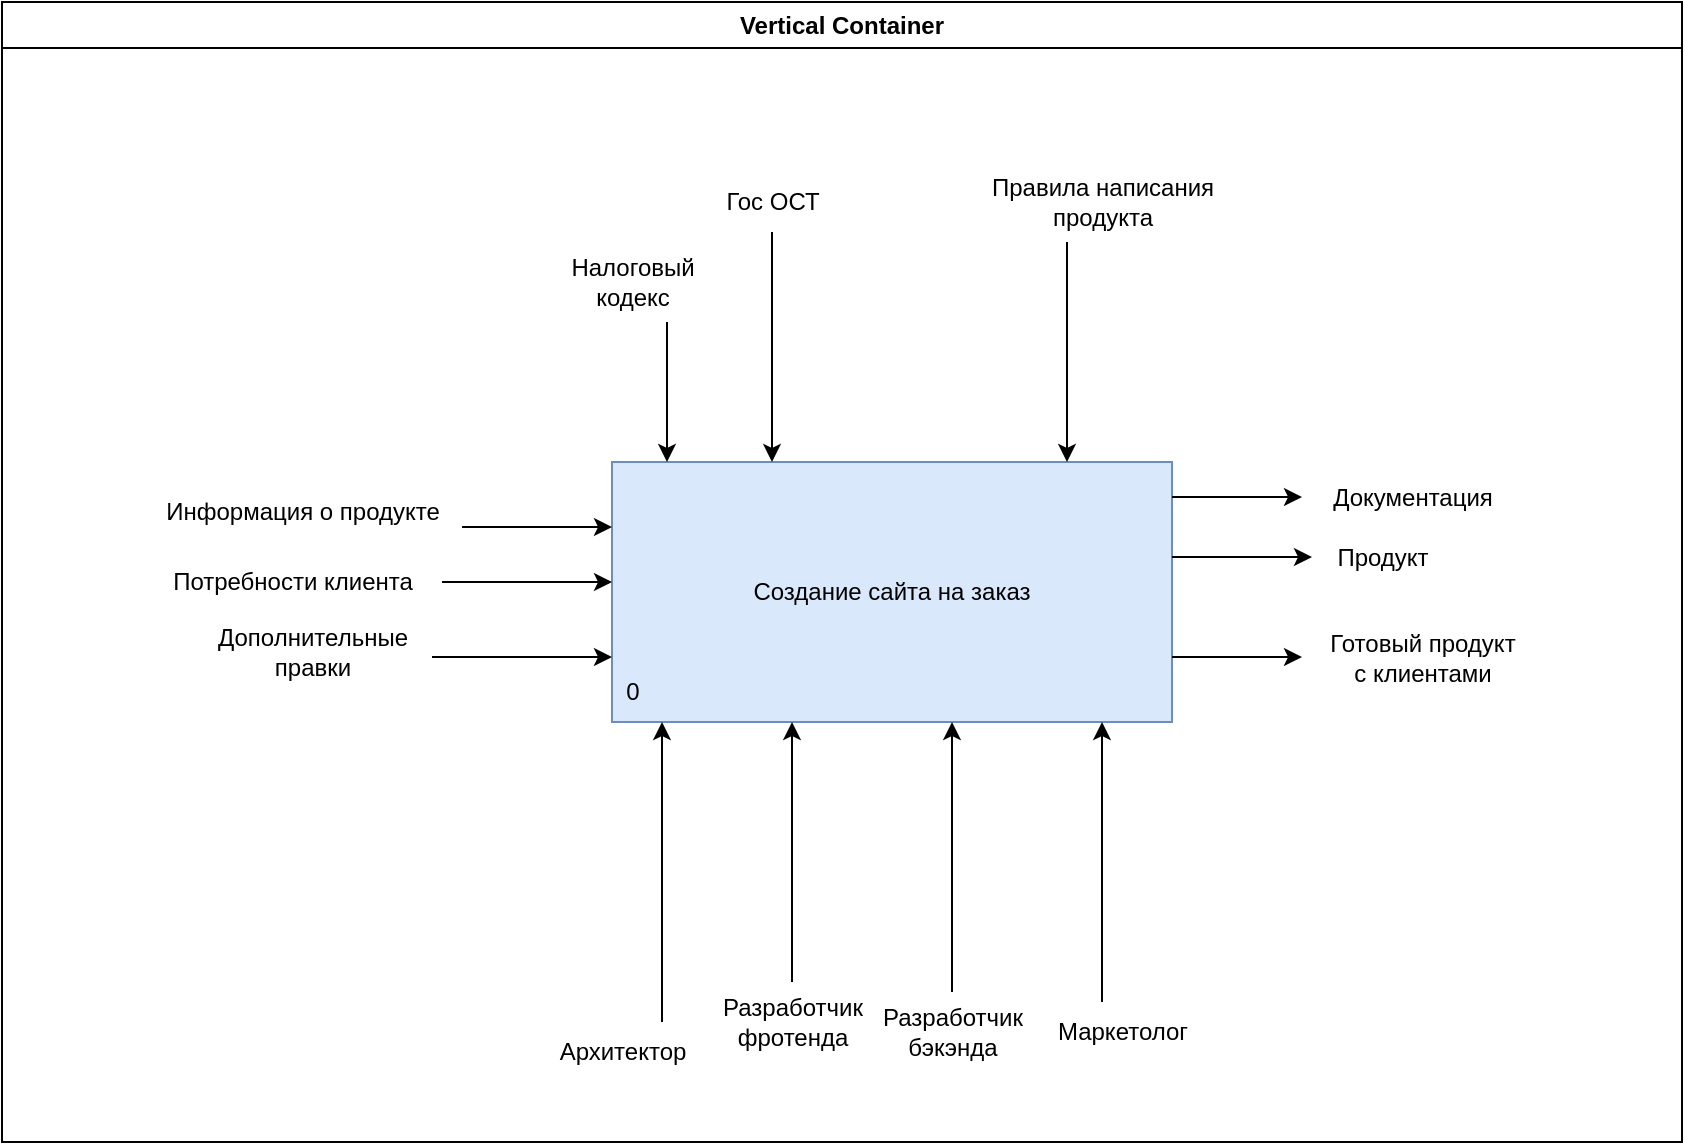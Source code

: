 <mxfile>
    <diagram id="qZUQYFoWxtBu9F8SAv6j" name="1">
        <mxGraphModel dx="644" dy="636" grid="1" gridSize="10" guides="1" tooltips="1" connect="1" arrows="1" fold="1" page="1" pageScale="1" pageWidth="827" pageHeight="1169" math="0" shadow="0">
            <root>
                <mxCell id="0"/>
                <mxCell id="1" parent="0"/>
                <mxCell id="2" value="Vertical Container" style="swimlane;whiteSpace=wrap;html=1;swimlaneFillColor=default;" parent="1" vertex="1">
                    <mxGeometry x="80" y="190" width="840" height="570" as="geometry"/>
                </mxCell>
                <mxCell id="34" value="Создание сайта на заказ" style="rounded=0;whiteSpace=wrap;html=1;fillColor=#dae8fc;strokeColor=#6c8ebf;" parent="2" vertex="1">
                    <mxGeometry x="305" y="230" width="280" height="130" as="geometry"/>
                </mxCell>
                <mxCell id="35" style="edgeStyle=elbowEdgeStyle;html=1;" parent="2" source="36" target="34" edge="1">
                    <mxGeometry relative="1" as="geometry"/>
                </mxCell>
                <mxCell id="36" value="Архитектор" style="text;html=1;align=center;verticalAlign=middle;resizable=0;points=[];autosize=1;strokeColor=none;fillColor=none;" parent="2" vertex="1">
                    <mxGeometry x="265" y="510" width="90" height="30" as="geometry"/>
                </mxCell>
                <mxCell id="37" style="edgeStyle=elbowEdgeStyle;html=1;" parent="2" source="38" target="34" edge="1">
                    <mxGeometry relative="1" as="geometry"/>
                </mxCell>
                <mxCell id="38" value="Разработчик&lt;br&gt;фротенда" style="text;html=1;align=center;verticalAlign=middle;resizable=0;points=[];autosize=1;strokeColor=none;fillColor=none;" parent="2" vertex="1">
                    <mxGeometry x="345" y="490" width="100" height="40" as="geometry"/>
                </mxCell>
                <mxCell id="39" style="edgeStyle=elbowEdgeStyle;html=1;" parent="2" source="40" target="34" edge="1">
                    <mxGeometry relative="1" as="geometry"/>
                </mxCell>
                <mxCell id="40" value="Разработчик &lt;br&gt;бэкэнда" style="text;html=1;align=center;verticalAlign=middle;resizable=0;points=[];autosize=1;strokeColor=none;fillColor=none;" parent="2" vertex="1">
                    <mxGeometry x="425" y="495" width="100" height="40" as="geometry"/>
                </mxCell>
                <mxCell id="41" style="edgeStyle=elbowEdgeStyle;html=1;" parent="2" source="42" target="34" edge="1">
                    <mxGeometry relative="1" as="geometry"/>
                </mxCell>
                <mxCell id="42" value="Маркетолог" style="text;html=1;align=center;verticalAlign=middle;resizable=0;points=[];autosize=1;strokeColor=none;fillColor=none;" parent="2" vertex="1">
                    <mxGeometry x="515" y="500" width="90" height="30" as="geometry"/>
                </mxCell>
                <mxCell id="43" style="edgeStyle=elbowEdgeStyle;html=1;entryX=0;entryY=0.25;entryDx=0;entryDy=0;elbow=vertical;" parent="2" source="44" target="34" edge="1">
                    <mxGeometry relative="1" as="geometry"/>
                </mxCell>
                <mxCell id="44" value="Информация о продукте" style="text;html=1;align=center;verticalAlign=middle;resizable=0;points=[];autosize=1;strokeColor=none;fillColor=none;" parent="2" vertex="1">
                    <mxGeometry x="70" y="240" width="160" height="30" as="geometry"/>
                </mxCell>
                <mxCell id="45" style="edgeStyle=elbowEdgeStyle;html=1;elbow=vertical;" parent="2" source="46" target="34" edge="1">
                    <mxGeometry relative="1" as="geometry"/>
                </mxCell>
                <mxCell id="46" value="Потребности клиента" style="text;html=1;align=center;verticalAlign=middle;resizable=0;points=[];autosize=1;strokeColor=none;fillColor=none;" parent="2" vertex="1">
                    <mxGeometry x="70" y="275" width="150" height="30" as="geometry"/>
                </mxCell>
                <mxCell id="47" style="edgeStyle=elbowEdgeStyle;html=1;entryX=0;entryY=0.75;entryDx=0;entryDy=0;elbow=vertical;" parent="2" source="48" target="34" edge="1">
                    <mxGeometry relative="1" as="geometry"/>
                </mxCell>
                <mxCell id="48" value="Дополнительные&lt;br&gt;правки" style="text;html=1;align=center;verticalAlign=middle;resizable=0;points=[];autosize=1;strokeColor=none;fillColor=none;" parent="2" vertex="1">
                    <mxGeometry x="95" y="305" width="120" height="40" as="geometry"/>
                </mxCell>
                <mxCell id="49" style="edgeStyle=elbowEdgeStyle;html=1;" parent="2" source="50" target="34" edge="1">
                    <mxGeometry relative="1" as="geometry"/>
                </mxCell>
                <mxCell id="50" value="Налоговый &lt;br&gt;кодекс" style="text;html=1;align=center;verticalAlign=middle;resizable=0;points=[];autosize=1;strokeColor=none;fillColor=none;" parent="2" vertex="1">
                    <mxGeometry x="270" y="120" width="90" height="40" as="geometry"/>
                </mxCell>
                <mxCell id="51" style="edgeStyle=elbowEdgeStyle;html=1;" parent="2" source="52" target="34" edge="1">
                    <mxGeometry relative="1" as="geometry"/>
                </mxCell>
                <mxCell id="52" value="Гос ОСТ" style="text;html=1;align=center;verticalAlign=middle;resizable=0;points=[];autosize=1;strokeColor=none;fillColor=none;" parent="2" vertex="1">
                    <mxGeometry x="350" y="85" width="70" height="30" as="geometry"/>
                </mxCell>
                <mxCell id="53" style="edgeStyle=elbowEdgeStyle;html=1;" parent="2" source="54" target="34" edge="1">
                    <mxGeometry relative="1" as="geometry"/>
                </mxCell>
                <mxCell id="54" value="Правила написания&lt;br&gt;продукта" style="text;html=1;align=center;verticalAlign=middle;resizable=0;points=[];autosize=1;strokeColor=none;fillColor=none;" parent="2" vertex="1">
                    <mxGeometry x="480" y="80" width="140" height="40" as="geometry"/>
                </mxCell>
                <mxCell id="55" value="Продукт" style="text;html=1;align=center;verticalAlign=middle;resizable=0;points=[];autosize=1;strokeColor=none;fillColor=none;" parent="2" vertex="1">
                    <mxGeometry x="655" y="262.5" width="70" height="30" as="geometry"/>
                </mxCell>
                <mxCell id="32" style="edgeStyle=elbowEdgeStyle;html=1;elbow=vertical;" parent="2" source="34" target="55" edge="1">
                    <mxGeometry relative="1" as="geometry"/>
                </mxCell>
                <mxCell id="56" value="Документация" style="text;html=1;align=center;verticalAlign=middle;resizable=0;points=[];autosize=1;strokeColor=none;fillColor=none;" parent="2" vertex="1">
                    <mxGeometry x="650" y="232.5" width="110" height="30" as="geometry"/>
                </mxCell>
                <mxCell id="31" style="edgeStyle=elbowEdgeStyle;html=1;elbow=vertical;" parent="2" source="34" target="56" edge="1">
                    <mxGeometry relative="1" as="geometry"/>
                </mxCell>
                <mxCell id="57" value="Готовый продукт&lt;br&gt;с клиентами" style="text;html=1;align=center;verticalAlign=middle;resizable=0;points=[];autosize=1;strokeColor=none;fillColor=none;" parent="2" vertex="1">
                    <mxGeometry x="650" y="307.5" width="120" height="40" as="geometry"/>
                </mxCell>
                <mxCell id="33" style="edgeStyle=elbowEdgeStyle;html=1;elbow=vertical;" parent="2" source="34" target="57" edge="1">
                    <mxGeometry relative="1" as="geometry"/>
                </mxCell>
                <mxCell id="58" value="0" style="text;html=1;align=center;verticalAlign=middle;resizable=0;points=[];autosize=1;strokeColor=none;fillColor=none;" parent="2" vertex="1">
                    <mxGeometry x="300" y="330" width="30" height="30" as="geometry"/>
                </mxCell>
            </root>
        </mxGraphModel>
    </diagram>
    <diagram name="2" id="H3fk7YUqMnFjRsP1ZEV8">
        <mxGraphModel dx="644" dy="636" grid="1" gridSize="10" guides="1" tooltips="1" connect="1" arrows="1" fold="1" page="1" pageScale="1" pageWidth="827" pageHeight="1169" math="0" shadow="0">
            <root>
                <mxCell id="WxXUvNBPOtQC5bQddMl7-0"/>
                <mxCell id="WxXUvNBPOtQC5bQddMl7-1" parent="WxXUvNBPOtQC5bQddMl7-0"/>
                <mxCell id="ErP5TVMmAtHP736ujTDQ-0" value="Vertical Container" style="swimlane;whiteSpace=wrap;html=1;swimlaneFillColor=default;" parent="WxXUvNBPOtQC5bQddMl7-1" vertex="1">
                    <mxGeometry x="20" y="150" width="960" height="660" as="geometry"/>
                </mxCell>
                <mxCell id="ErP5TVMmAtHP736ujTDQ-2" value="Составить требования к продукту" style="rounded=0;whiteSpace=wrap;html=1;fillColor=#dae8fc;strokeColor=#6c8ebf;" parent="ErP5TVMmAtHP736ujTDQ-0" vertex="1">
                    <mxGeometry x="245" y="237.5" width="120" height="60" as="geometry"/>
                </mxCell>
                <mxCell id="ErP5TVMmAtHP736ujTDQ-5" value="Реализовать продукт" style="rounded=0;whiteSpace=wrap;html=1;fillColor=#dae8fc;strokeColor=#6c8ebf;" parent="ErP5TVMmAtHP736ujTDQ-0" vertex="1">
                    <mxGeometry x="455" y="337.5" width="120" height="60" as="geometry"/>
                </mxCell>
                <mxCell id="ErP5TVMmAtHP736ujTDQ-1" style="edgeStyle=elbowEdgeStyle;html=1;entryX=0;entryY=0.5;entryDx=0;entryDy=0;" parent="ErP5TVMmAtHP736ujTDQ-0" source="ErP5TVMmAtHP736ujTDQ-2" target="ErP5TVMmAtHP736ujTDQ-5" edge="1">
                    <mxGeometry relative="1" as="geometry"/>
                </mxCell>
                <mxCell id="ErP5TVMmAtHP736ujTDQ-7" value="Распространить" style="rounded=0;whiteSpace=wrap;html=1;fillColor=#dae8fc;strokeColor=#6c8ebf;" parent="ErP5TVMmAtHP736ujTDQ-0" vertex="1">
                    <mxGeometry x="655" y="437.5" width="120" height="60" as="geometry"/>
                </mxCell>
                <mxCell id="ErP5TVMmAtHP736ujTDQ-3" style="edgeStyle=elbowEdgeStyle;html=1;entryX=0;entryY=0.5;entryDx=0;entryDy=0;" parent="ErP5TVMmAtHP736ujTDQ-0" source="ErP5TVMmAtHP736ujTDQ-5" target="ErP5TVMmAtHP736ujTDQ-7" edge="1">
                    <mxGeometry relative="1" as="geometry">
                        <Array as="points">
                            <mxPoint x="595" y="377.5"/>
                            <mxPoint x="605" y="367.5"/>
                        </Array>
                    </mxGeometry>
                </mxCell>
                <mxCell id="ErP5TVMmAtHP736ujTDQ-8" style="edgeStyle=elbowEdgeStyle;html=1;entryX=0;entryY=0.25;entryDx=0;entryDy=0;" parent="ErP5TVMmAtHP736ujTDQ-0" source="ErP5TVMmAtHP736ujTDQ-9" target="ErP5TVMmAtHP736ujTDQ-2" edge="1">
                    <mxGeometry relative="1" as="geometry"/>
                </mxCell>
                <mxCell id="ErP5TVMmAtHP736ujTDQ-9" value="Информация о продукте" style="text;html=1;align=center;verticalAlign=middle;resizable=0;points=[];autosize=1;strokeColor=none;fillColor=none;" parent="ErP5TVMmAtHP736ujTDQ-0" vertex="1">
                    <mxGeometry x="50" y="237.5" width="160" height="30" as="geometry"/>
                </mxCell>
                <mxCell id="ErP5TVMmAtHP736ujTDQ-10" style="edgeStyle=elbowEdgeStyle;html=1;entryX=0;entryY=0.75;entryDx=0;entryDy=0;" parent="ErP5TVMmAtHP736ujTDQ-0" source="ErP5TVMmAtHP736ujTDQ-11" target="ErP5TVMmAtHP736ujTDQ-2" edge="1">
                    <mxGeometry relative="1" as="geometry"/>
                </mxCell>
                <mxCell id="ErP5TVMmAtHP736ujTDQ-11" value="Потребности клиента" style="text;html=1;align=center;verticalAlign=middle;resizable=0;points=[];autosize=1;strokeColor=none;fillColor=none;" parent="ErP5TVMmAtHP736ujTDQ-0" vertex="1">
                    <mxGeometry x="60" y="267.5" width="150" height="30" as="geometry"/>
                </mxCell>
                <mxCell id="ErP5TVMmAtHP736ujTDQ-12" style="html=1;edgeStyle=elbowEdgeStyle;" parent="ErP5TVMmAtHP736ujTDQ-0" source="ErP5TVMmAtHP736ujTDQ-13" target="ErP5TVMmAtHP736ujTDQ-2" edge="1">
                    <mxGeometry relative="1" as="geometry"/>
                </mxCell>
                <mxCell id="ErP5TVMmAtHP736ujTDQ-13" value="Архитектор" style="text;html=1;align=center;verticalAlign=middle;resizable=0;points=[];autosize=1;strokeColor=none;fillColor=none;" parent="ErP5TVMmAtHP736ujTDQ-0" vertex="1">
                    <mxGeometry x="260" y="582.5" width="90" height="30" as="geometry"/>
                </mxCell>
                <mxCell id="ErP5TVMmAtHP736ujTDQ-14" style="edgeStyle=elbowEdgeStyle;html=1;entryX=0.25;entryY=0;entryDx=0;entryDy=0;" parent="ErP5TVMmAtHP736ujTDQ-0" source="ErP5TVMmAtHP736ujTDQ-16" target="ErP5TVMmAtHP736ujTDQ-2" edge="1">
                    <mxGeometry relative="1" as="geometry"/>
                </mxCell>
                <mxCell id="ErP5TVMmAtHP736ujTDQ-15" style="edgeStyle=elbowEdgeStyle;html=1;entryX=0.75;entryY=0;entryDx=0;entryDy=0;" parent="ErP5TVMmAtHP736ujTDQ-0" source="ErP5TVMmAtHP736ujTDQ-16" target="ErP5TVMmAtHP736ujTDQ-5" edge="1">
                    <mxGeometry relative="1" as="geometry">
                        <Array as="points">
                            <mxPoint x="545" y="227.5"/>
                        </Array>
                    </mxGeometry>
                </mxCell>
                <mxCell id="ErP5TVMmAtHP736ujTDQ-16" value="Налоговый &lt;br&gt;кодекс" style="text;html=1;align=center;verticalAlign=middle;resizable=0;points=[];autosize=1;strokeColor=none;fillColor=none;" parent="ErP5TVMmAtHP736ujTDQ-0" vertex="1">
                    <mxGeometry x="225" y="77.5" width="90" height="40" as="geometry"/>
                </mxCell>
                <mxCell id="ErP5TVMmAtHP736ujTDQ-17" style="edgeStyle=elbowEdgeStyle;html=1;entryX=0.75;entryY=0;entryDx=0;entryDy=0;" parent="ErP5TVMmAtHP736ujTDQ-0" source="ErP5TVMmAtHP736ujTDQ-20" target="ErP5TVMmAtHP736ujTDQ-2" edge="1">
                    <mxGeometry relative="1" as="geometry"/>
                </mxCell>
                <mxCell id="ErP5TVMmAtHP736ujTDQ-18" style="edgeStyle=elbowEdgeStyle;html=1;entryX=0.25;entryY=0;entryDx=0;entryDy=0;exitX=0.486;exitY=1.167;exitDx=0;exitDy=0;exitPerimeter=0;" parent="ErP5TVMmAtHP736ujTDQ-0" source="ErP5TVMmAtHP736ujTDQ-20" target="ErP5TVMmAtHP736ujTDQ-5" edge="1">
                    <mxGeometry relative="1" as="geometry">
                        <Array as="points">
                            <mxPoint x="485" y="207.5"/>
                        </Array>
                    </mxGeometry>
                </mxCell>
                <mxCell id="ErP5TVMmAtHP736ujTDQ-19" style="edgeStyle=elbowEdgeStyle;html=1;entryX=0.325;entryY=-0.033;entryDx=0;entryDy=0;entryPerimeter=0;exitX=0.486;exitY=1.067;exitDx=0;exitDy=0;exitPerimeter=0;" parent="ErP5TVMmAtHP736ujTDQ-0" source="ErP5TVMmAtHP736ujTDQ-20" target="ErP5TVMmAtHP736ujTDQ-7" edge="1">
                    <mxGeometry relative="1" as="geometry">
                        <mxPoint x="495" y="227.5" as="targetPoint"/>
                        <Array as="points">
                            <mxPoint x="694" y="257.5"/>
                        </Array>
                    </mxGeometry>
                </mxCell>
                <mxCell id="ErP5TVMmAtHP736ujTDQ-20" value="Гос ОСТ" style="text;html=1;align=center;verticalAlign=middle;resizable=0;points=[];autosize=1;strokeColor=none;fillColor=none;" parent="ErP5TVMmAtHP736ujTDQ-0" vertex="1">
                    <mxGeometry x="305" y="42.5" width="70" height="30" as="geometry"/>
                </mxCell>
                <mxCell id="ErP5TVMmAtHP736ujTDQ-21" style="edgeStyle=elbowEdgeStyle;html=1;" parent="ErP5TVMmAtHP736ujTDQ-0" source="ErP5TVMmAtHP736ujTDQ-22" target="ErP5TVMmAtHP736ujTDQ-5" edge="1">
                    <mxGeometry relative="1" as="geometry"/>
                </mxCell>
                <mxCell id="ErP5TVMmAtHP736ujTDQ-22" value="Правила написания&lt;br&gt;продукта" style="text;html=1;align=center;verticalAlign=middle;resizable=0;points=[];autosize=1;strokeColor=none;fillColor=none;" parent="ErP5TVMmAtHP736ujTDQ-0" vertex="1">
                    <mxGeometry x="435" y="37.5" width="140" height="40" as="geometry"/>
                </mxCell>
                <mxCell id="ErP5TVMmAtHP736ujTDQ-23" style="html=1;entryX=0.117;entryY=1.008;entryDx=0;entryDy=0;entryPerimeter=0;edgeStyle=elbowEdgeStyle;" parent="ErP5TVMmAtHP736ujTDQ-0" source="ErP5TVMmAtHP736ujTDQ-24" target="ErP5TVMmAtHP736ujTDQ-5" edge="1">
                    <mxGeometry relative="1" as="geometry"/>
                </mxCell>
                <mxCell id="ErP5TVMmAtHP736ujTDQ-24" value="Разработчик&lt;br&gt;фротенда" style="text;html=1;align=center;verticalAlign=middle;resizable=0;points=[];autosize=1;strokeColor=none;fillColor=none;" parent="ErP5TVMmAtHP736ujTDQ-0" vertex="1">
                    <mxGeometry x="425" y="582.5" width="100" height="40" as="geometry"/>
                </mxCell>
                <mxCell id="ErP5TVMmAtHP736ujTDQ-25" style="html=1;entryX=0.692;entryY=1.025;entryDx=0;entryDy=0;entryPerimeter=0;edgeStyle=elbowEdgeStyle;" parent="ErP5TVMmAtHP736ujTDQ-0" source="ErP5TVMmAtHP736ujTDQ-26" target="ErP5TVMmAtHP736ujTDQ-5" edge="1">
                    <mxGeometry relative="1" as="geometry">
                        <mxPoint x="535" y="407.5" as="targetPoint"/>
                    </mxGeometry>
                </mxCell>
                <mxCell id="ErP5TVMmAtHP736ujTDQ-26" value="Разработчик &lt;br&gt;бэкэнда" style="text;html=1;align=center;verticalAlign=middle;resizable=0;points=[];autosize=1;strokeColor=none;fillColor=none;" parent="ErP5TVMmAtHP736ujTDQ-0" vertex="1">
                    <mxGeometry x="495" y="582.5" width="100" height="40" as="geometry"/>
                </mxCell>
                <mxCell id="ErP5TVMmAtHP736ujTDQ-27" style="edgeStyle=none;html=1;" parent="ErP5TVMmAtHP736ujTDQ-0" source="ErP5TVMmAtHP736ujTDQ-28" target="ErP5TVMmAtHP736ujTDQ-7" edge="1">
                    <mxGeometry relative="1" as="geometry"/>
                </mxCell>
                <mxCell id="ErP5TVMmAtHP736ujTDQ-28" value="Маркетолог" style="text;html=1;align=center;verticalAlign=middle;resizable=0;points=[];autosize=1;strokeColor=none;fillColor=none;" parent="ErP5TVMmAtHP736ujTDQ-0" vertex="1">
                    <mxGeometry x="670" y="582.5" width="90" height="30" as="geometry"/>
                </mxCell>
                <mxCell id="ErP5TVMmAtHP736ujTDQ-29" style="edgeStyle=elbowEdgeStyle;html=1;entryX=0;entryY=0.75;entryDx=0;entryDy=0;" parent="ErP5TVMmAtHP736ujTDQ-0" source="ErP5TVMmAtHP736ujTDQ-30" target="ErP5TVMmAtHP736ujTDQ-5" edge="1">
                    <mxGeometry relative="1" as="geometry"/>
                </mxCell>
                <mxCell id="ErP5TVMmAtHP736ujTDQ-30" value="Дополнительные&lt;br&gt;правки" style="text;html=1;align=center;verticalAlign=middle;resizable=0;points=[];autosize=1;strokeColor=none;fillColor=none;" parent="ErP5TVMmAtHP736ujTDQ-0" vertex="1">
                    <mxGeometry x="75" y="362.5" width="120" height="40" as="geometry"/>
                </mxCell>
                <mxCell id="ErP5TVMmAtHP736ujTDQ-31" value="Продукт" style="text;html=1;align=center;verticalAlign=middle;resizable=0;points=[];autosize=1;strokeColor=none;fillColor=none;" parent="ErP5TVMmAtHP736ujTDQ-0" vertex="1">
                    <mxGeometry x="815" y="362.5" width="70" height="30" as="geometry"/>
                </mxCell>
                <mxCell id="ErP5TVMmAtHP736ujTDQ-4" style="edgeStyle=elbowEdgeStyle;html=1;" parent="ErP5TVMmAtHP736ujTDQ-0" source="ErP5TVMmAtHP736ujTDQ-5" target="ErP5TVMmAtHP736ujTDQ-31" edge="1">
                    <mxGeometry relative="1" as="geometry">
                        <mxPoint x="815" y="357.5" as="targetPoint"/>
                        <Array as="points">
                            <mxPoint x="755" y="367.5"/>
                            <mxPoint x="665" y="367.5"/>
                            <mxPoint x="795" y="357.5"/>
                            <mxPoint x="735" y="357.5"/>
                            <mxPoint x="665" y="357.5"/>
                        </Array>
                    </mxGeometry>
                </mxCell>
                <mxCell id="ErP5TVMmAtHP736ujTDQ-32" style="edgeStyle=elbowEdgeStyle;html=1;" parent="ErP5TVMmAtHP736ujTDQ-0" edge="1">
                    <mxGeometry relative="1" as="geometry">
                        <mxPoint x="815" y="347.5" as="targetPoint"/>
                        <mxPoint x="575" y="347.5" as="sourcePoint"/>
                        <Array as="points">
                            <mxPoint x="795" y="347.5"/>
                            <mxPoint x="735" y="347.5"/>
                            <mxPoint x="665" y="347.5"/>
                        </Array>
                    </mxGeometry>
                </mxCell>
                <mxCell id="ErP5TVMmAtHP736ujTDQ-33" value="Документация" style="text;html=1;align=center;verticalAlign=middle;resizable=0;points=[];autosize=1;strokeColor=none;fillColor=none;" parent="ErP5TVMmAtHP736ujTDQ-0" vertex="1">
                    <mxGeometry x="810" y="332.5" width="110" height="30" as="geometry"/>
                </mxCell>
                <mxCell id="ErP5TVMmAtHP736ujTDQ-34" value="Готовый продукт&lt;br&gt;с клиентами" style="text;html=1;align=center;verticalAlign=middle;resizable=0;points=[];autosize=1;strokeColor=none;fillColor=none;" parent="ErP5TVMmAtHP736ujTDQ-0" vertex="1">
                    <mxGeometry x="810" y="447.5" width="120" height="40" as="geometry"/>
                </mxCell>
                <mxCell id="ErP5TVMmAtHP736ujTDQ-6" value="" style="edgeStyle=elbowEdgeStyle;html=1;" parent="ErP5TVMmAtHP736ujTDQ-0" source="ErP5TVMmAtHP736ujTDQ-7" target="ErP5TVMmAtHP736ujTDQ-34" edge="1">
                    <mxGeometry relative="1" as="geometry"/>
                </mxCell>
                <mxCell id="ErP5TVMmAtHP736ujTDQ-35" value="Информация&lt;br&gt;о продукте" style="text;html=1;align=center;verticalAlign=middle;resizable=0;points=[];autosize=1;strokeColor=none;fillColor=none;" parent="ErP5TVMmAtHP736ujTDQ-0" vertex="1">
                    <mxGeometry x="565" y="397.5" width="100" height="40" as="geometry"/>
                </mxCell>
                <mxCell id="ErP5TVMmAtHP736ujTDQ-36" value="Требовования&lt;br&gt;к продукту" style="text;html=1;align=center;verticalAlign=middle;resizable=0;points=[];autosize=1;strokeColor=none;fillColor=none;" parent="ErP5TVMmAtHP736ujTDQ-0" vertex="1">
                    <mxGeometry x="345" y="277.5" width="100" height="40" as="geometry"/>
                </mxCell>
                <mxCell id="ErP5TVMmAtHP736ujTDQ-37" value="1" style="text;html=1;align=center;verticalAlign=middle;resizable=0;points=[];autosize=1;strokeColor=none;fillColor=none;" parent="ErP5TVMmAtHP736ujTDQ-0" vertex="1">
                    <mxGeometry x="240" y="267.5" width="30" height="30" as="geometry"/>
                </mxCell>
                <mxCell id="ErP5TVMmAtHP736ujTDQ-38" value="2" style="text;html=1;align=center;verticalAlign=middle;resizable=0;points=[];autosize=1;strokeColor=none;fillColor=none;" parent="ErP5TVMmAtHP736ujTDQ-0" vertex="1">
                    <mxGeometry x="450" y="372.5" width="30" height="30" as="geometry"/>
                </mxCell>
                <mxCell id="ErP5TVMmAtHP736ujTDQ-39" value="3" style="text;html=1;align=center;verticalAlign=middle;resizable=0;points=[];autosize=1;strokeColor=none;fillColor=none;" parent="ErP5TVMmAtHP736ujTDQ-0" vertex="1">
                    <mxGeometry x="650" y="477.5" width="30" height="30" as="geometry"/>
                </mxCell>
            </root>
        </mxGraphModel>
    </diagram>
    <diagram name="3" id="-RiLXLCOJXbW1E1VDVIM">
        <mxGraphModel dx="644" dy="636" grid="1" gridSize="10" guides="1" tooltips="1" connect="1" arrows="1" fold="1" page="1" pageScale="1" pageWidth="827" pageHeight="1169" math="0" shadow="0">
            <root>
                <mxCell id="9m6DmP9Jg7JKLoQmCTXY-0"/>
                <mxCell id="9m6DmP9Jg7JKLoQmCTXY-1" parent="9m6DmP9Jg7JKLoQmCTXY-0"/>
                <mxCell id="A_rq48Dt8IS_lxTVq5Oy-0" value="Vertical Container" style="swimlane;whiteSpace=wrap;html=1;swimlaneFillColor=default;" parent="9m6DmP9Jg7JKLoQmCTXY-1" vertex="1">
                    <mxGeometry x="47" y="300" width="913" height="630" as="geometry"/>
                </mxCell>
                <mxCell id="A_rq48Dt8IS_lxTVq5Oy-3" value="Получение информации о продукте" style="rounded=0;whiteSpace=wrap;html=1;fillColor=#dae8fc;strokeColor=#6c8ebf;" parent="A_rq48Dt8IS_lxTVq5Oy-0" vertex="1">
                    <mxGeometry x="248" y="220" width="120" height="60" as="geometry"/>
                </mxCell>
                <mxCell id="A_rq48Dt8IS_lxTVq5Oy-6" value="Обдумывание архитектуры" style="rounded=0;whiteSpace=wrap;html=1;fillColor=#dae8fc;strokeColor=#6c8ebf;" parent="A_rq48Dt8IS_lxTVq5Oy-0" vertex="1">
                    <mxGeometry x="398" y="300" width="120" height="60" as="geometry"/>
                </mxCell>
                <mxCell id="A_rq48Dt8IS_lxTVq5Oy-1" style="edgeStyle=elbowEdgeStyle;html=1;entryX=0;entryY=0.5;entryDx=0;entryDy=0;" parent="A_rq48Dt8IS_lxTVq5Oy-0" source="A_rq48Dt8IS_lxTVq5Oy-3" target="A_rq48Dt8IS_lxTVq5Oy-6" edge="1">
                    <mxGeometry relative="1" as="geometry"/>
                </mxCell>
                <mxCell id="A_rq48Dt8IS_lxTVq5Oy-2" value="Информация о&lt;br&gt;продукте" style="edgeLabel;html=1;align=center;verticalAlign=middle;resizable=0;points=[];" parent="A_rq48Dt8IS_lxTVq5Oy-1" vertex="1" connectable="0">
                    <mxGeometry x="-0.265" y="1" relative="1" as="geometry">
                        <mxPoint as="offset"/>
                    </mxGeometry>
                </mxCell>
                <mxCell id="A_rq48Dt8IS_lxTVq5Oy-8" value="Реализация архитектуры" style="rounded=0;whiteSpace=wrap;html=1;fillColor=#dae8fc;strokeColor=#6c8ebf;" parent="A_rq48Dt8IS_lxTVq5Oy-0" vertex="1">
                    <mxGeometry x="558" y="380" width="120" height="60" as="geometry"/>
                </mxCell>
                <mxCell id="A_rq48Dt8IS_lxTVq5Oy-4" style="edgeStyle=elbowEdgeStyle;html=1;" parent="A_rq48Dt8IS_lxTVq5Oy-0" source="A_rq48Dt8IS_lxTVq5Oy-6" target="A_rq48Dt8IS_lxTVq5Oy-8" edge="1">
                    <mxGeometry relative="1" as="geometry"/>
                </mxCell>
                <mxCell id="A_rq48Dt8IS_lxTVq5Oy-5" value="Идеи" style="edgeLabel;html=1;align=center;verticalAlign=middle;resizable=0;points=[];" parent="A_rq48Dt8IS_lxTVq5Oy-4" vertex="1" connectable="0">
                    <mxGeometry x="-0.505" y="3" relative="1" as="geometry">
                        <mxPoint as="offset"/>
                    </mxGeometry>
                </mxCell>
                <mxCell id="A_rq48Dt8IS_lxTVq5Oy-9" style="edgeStyle=elbowEdgeStyle;html=1;" parent="A_rq48Dt8IS_lxTVq5Oy-0" source="A_rq48Dt8IS_lxTVq5Oy-10" target="A_rq48Dt8IS_lxTVq5Oy-8" edge="1">
                    <mxGeometry relative="1" as="geometry"/>
                </mxCell>
                <mxCell id="A_rq48Dt8IS_lxTVq5Oy-10" value="Налоговый &lt;br&gt;кодекс" style="text;html=1;align=center;verticalAlign=middle;resizable=0;points=[];autosize=1;strokeColor=none;fillColor=none;" parent="A_rq48Dt8IS_lxTVq5Oy-0" vertex="1">
                    <mxGeometry x="613" y="70" width="90" height="40" as="geometry"/>
                </mxCell>
                <mxCell id="A_rq48Dt8IS_lxTVq5Oy-11" style="edgeStyle=elbowEdgeStyle;html=1;" parent="A_rq48Dt8IS_lxTVq5Oy-0" source="A_rq48Dt8IS_lxTVq5Oy-12" target="A_rq48Dt8IS_lxTVq5Oy-8" edge="1">
                    <mxGeometry relative="1" as="geometry"/>
                </mxCell>
                <mxCell id="A_rq48Dt8IS_lxTVq5Oy-12" value="Гос ОСТ" style="text;html=1;align=center;verticalAlign=middle;resizable=0;points=[];autosize=1;strokeColor=none;fillColor=none;" parent="A_rq48Dt8IS_lxTVq5Oy-0" vertex="1">
                    <mxGeometry x="558" y="40" width="70" height="30" as="geometry"/>
                </mxCell>
                <mxCell id="A_rq48Dt8IS_lxTVq5Oy-13" style="edgeStyle=elbowEdgeStyle;html=1;elbow=vertical;" parent="A_rq48Dt8IS_lxTVq5Oy-0" source="A_rq48Dt8IS_lxTVq5Oy-16" target="A_rq48Dt8IS_lxTVq5Oy-6" edge="1">
                    <mxGeometry relative="1" as="geometry"/>
                </mxCell>
                <mxCell id="A_rq48Dt8IS_lxTVq5Oy-14" style="edgeStyle=elbowEdgeStyle;html=1;elbow=vertical;" parent="A_rq48Dt8IS_lxTVq5Oy-0" target="A_rq48Dt8IS_lxTVq5Oy-8" edge="1">
                    <mxGeometry relative="1" as="geometry">
                        <mxPoint x="458" y="550" as="sourcePoint"/>
                        <Array as="points">
                            <mxPoint x="553" y="550"/>
                        </Array>
                    </mxGeometry>
                </mxCell>
                <mxCell id="A_rq48Dt8IS_lxTVq5Oy-15" style="edgeStyle=elbowEdgeStyle;html=1;entryX=0.5;entryY=1;entryDx=0;entryDy=0;elbow=vertical;" parent="A_rq48Dt8IS_lxTVq5Oy-0" target="A_rq48Dt8IS_lxTVq5Oy-3" edge="1">
                    <mxGeometry relative="1" as="geometry">
                        <mxPoint x="458" y="550" as="sourcePoint"/>
                        <Array as="points">
                            <mxPoint x="393" y="550"/>
                        </Array>
                    </mxGeometry>
                </mxCell>
                <mxCell id="A_rq48Dt8IS_lxTVq5Oy-16" value="Архитектор" style="text;html=1;align=center;verticalAlign=middle;resizable=0;points=[];autosize=1;strokeColor=none;fillColor=none;" parent="A_rq48Dt8IS_lxTVq5Oy-0" vertex="1">
                    <mxGeometry x="413" y="600" width="90" height="30" as="geometry"/>
                </mxCell>
                <mxCell id="A_rq48Dt8IS_lxTVq5Oy-17" value="" style="edgeStyle=elbowEdgeStyle;html=1;elbow=vertical;" parent="A_rq48Dt8IS_lxTVq5Oy-0" source="A_rq48Dt8IS_lxTVq5Oy-18" target="A_rq48Dt8IS_lxTVq5Oy-3" edge="1">
                    <mxGeometry relative="1" as="geometry"/>
                </mxCell>
                <mxCell id="A_rq48Dt8IS_lxTVq5Oy-18" value="Информация о продукте" style="text;html=1;align=center;verticalAlign=middle;resizable=0;points=[];autosize=1;strokeColor=none;fillColor=none;" parent="A_rq48Dt8IS_lxTVq5Oy-0" vertex="1">
                    <mxGeometry x="43" y="220" width="160" height="30" as="geometry"/>
                </mxCell>
                <mxCell id="A_rq48Dt8IS_lxTVq5Oy-19" value="" style="edgeStyle=elbowEdgeStyle;html=1;elbow=vertical;" parent="A_rq48Dt8IS_lxTVq5Oy-0" source="A_rq48Dt8IS_lxTVq5Oy-20" target="A_rq48Dt8IS_lxTVq5Oy-3" edge="1">
                    <mxGeometry relative="1" as="geometry"/>
                </mxCell>
                <mxCell id="A_rq48Dt8IS_lxTVq5Oy-20" value="Потребности клиента" style="text;html=1;align=center;verticalAlign=middle;resizable=0;points=[];autosize=1;strokeColor=none;fillColor=none;" parent="A_rq48Dt8IS_lxTVq5Oy-0" vertex="1">
                    <mxGeometry x="53" y="250" width="150" height="30" as="geometry"/>
                </mxCell>
                <mxCell id="A_rq48Dt8IS_lxTVq5Oy-21" value="Требования&lt;br&gt;к продукту" style="text;html=1;align=center;verticalAlign=middle;resizable=0;points=[];autosize=1;strokeColor=none;fillColor=none;" parent="A_rq48Dt8IS_lxTVq5Oy-0" vertex="1">
                    <mxGeometry x="733" y="390" width="90" height="40" as="geometry"/>
                </mxCell>
                <mxCell id="A_rq48Dt8IS_lxTVq5Oy-7" value="" style="edgeStyle=elbowEdgeStyle;elbow=vertical;html=1;" parent="A_rq48Dt8IS_lxTVq5Oy-0" source="A_rq48Dt8IS_lxTVq5Oy-8" target="A_rq48Dt8IS_lxTVq5Oy-21" edge="1">
                    <mxGeometry relative="1" as="geometry"/>
                </mxCell>
                <mxCell id="A_rq48Dt8IS_lxTVq5Oy-22" value="1.1" style="text;html=1;align=center;verticalAlign=middle;resizable=0;points=[];autosize=1;strokeColor=none;fillColor=none;" parent="A_rq48Dt8IS_lxTVq5Oy-0" vertex="1">
                    <mxGeometry x="241" y="250" width="40" height="30" as="geometry"/>
                </mxCell>
                <mxCell id="A_rq48Dt8IS_lxTVq5Oy-23" value="1.2" style="text;html=1;align=center;verticalAlign=middle;resizable=0;points=[];autosize=1;strokeColor=none;fillColor=none;" parent="A_rq48Dt8IS_lxTVq5Oy-0" vertex="1">
                    <mxGeometry x="390" y="340" width="40" height="30" as="geometry"/>
                </mxCell>
                <mxCell id="A_rq48Dt8IS_lxTVq5Oy-24" value="1.3" style="text;html=1;align=center;verticalAlign=middle;resizable=0;points=[];autosize=1;strokeColor=none;fillColor=none;" parent="A_rq48Dt8IS_lxTVq5Oy-0" vertex="1">
                    <mxGeometry x="551" y="414" width="40" height="30" as="geometry"/>
                </mxCell>
            </root>
        </mxGraphModel>
    </diagram>
    <diagram id="gtvtb-nyRjtGf6pit9gc" name="4">
        <mxGraphModel dx="644" dy="636" grid="1" gridSize="10" guides="1" tooltips="1" connect="1" arrows="1" fold="1" page="1" pageScale="1" pageWidth="827" pageHeight="1169" math="0" shadow="0">
            <root>
                <mxCell id="0"/>
                <mxCell id="1" parent="0"/>
                <mxCell id="SA25MLVWP1eFrxIwwm5j-1" value="Vertical Container" style="swimlane;whiteSpace=wrap;html=1;swimlaneFillColor=default;" parent="1" vertex="1">
                    <mxGeometry x="110" y="250" width="1045" height="700" as="geometry"/>
                </mxCell>
                <mxCell id="SA25MLVWP1eFrxIwwm5j-4" value="Спроектировать простую структуру" style="rounded=0;whiteSpace=wrap;html=1;fillColor=#dae8fc;strokeColor=#6c8ebf;" parent="SA25MLVWP1eFrxIwwm5j-1" vertex="1">
                    <mxGeometry x="310" y="270" width="120" height="60" as="geometry"/>
                </mxCell>
                <mxCell id="SA25MLVWP1eFrxIwwm5j-8" value="Тестирование продукта" style="rounded=0;whiteSpace=wrap;html=1;fillColor=#dae8fc;strokeColor=#6c8ebf;" parent="SA25MLVWP1eFrxIwwm5j-1" vertex="1">
                    <mxGeometry x="485" y="350" width="120" height="60" as="geometry"/>
                </mxCell>
                <mxCell id="SA25MLVWP1eFrxIwwm5j-2" style="edgeStyle=orthogonalEdgeStyle;elbow=vertical;html=1;entryX=0;entryY=0.5;entryDx=0;entryDy=0;" parent="SA25MLVWP1eFrxIwwm5j-1" source="SA25MLVWP1eFrxIwwm5j-4" target="SA25MLVWP1eFrxIwwm5j-8" edge="1">
                    <mxGeometry relative="1" as="geometry"/>
                </mxCell>
                <mxCell id="SA25MLVWP1eFrxIwwm5j-3" value="Продукт без&lt;br&gt;тестов" style="edgeLabel;html=1;align=center;verticalAlign=middle;resizable=0;points=[];" parent="SA25MLVWP1eFrxIwwm5j-2" vertex="1" connectable="0">
                    <mxGeometry x="-0.266" y="-3" relative="1" as="geometry">
                        <mxPoint as="offset"/>
                    </mxGeometry>
                </mxCell>
                <mxCell id="SA25MLVWP1eFrxIwwm5j-11" value="Написание документации" style="rounded=0;whiteSpace=wrap;html=1;fillColor=#dae8fc;strokeColor=#6c8ebf;" parent="SA25MLVWP1eFrxIwwm5j-1" vertex="1">
                    <mxGeometry x="655" y="430" width="120" height="60" as="geometry"/>
                </mxCell>
                <mxCell id="SA25MLVWP1eFrxIwwm5j-5" style="edgeStyle=orthogonalEdgeStyle;html=1;entryX=0;entryY=0.5;entryDx=0;entryDy=0;elbow=vertical;" parent="SA25MLVWP1eFrxIwwm5j-1" source="SA25MLVWP1eFrxIwwm5j-8" target="SA25MLVWP1eFrxIwwm5j-11" edge="1">
                    <mxGeometry relative="1" as="geometry"/>
                </mxCell>
                <mxCell id="SA25MLVWP1eFrxIwwm5j-6" value="Оттестированнй&lt;br&gt;продукт" style="edgeLabel;html=1;align=center;verticalAlign=middle;resizable=0;points=[];" parent="SA25MLVWP1eFrxIwwm5j-5" vertex="1" connectable="0">
                    <mxGeometry x="-0.277" y="3" relative="1" as="geometry">
                        <mxPoint y="-1" as="offset"/>
                    </mxGeometry>
                </mxCell>
                <mxCell id="SA25MLVWP1eFrxIwwm5j-12" style="edgeStyle=elbowEdgeStyle;html=1;" parent="SA25MLVWP1eFrxIwwm5j-1" source="SA25MLVWP1eFrxIwwm5j-15" target="SA25MLVWP1eFrxIwwm5j-4" edge="1">
                    <mxGeometry relative="1" as="geometry">
                        <Array as="points">
                            <mxPoint x="340" y="460"/>
                        </Array>
                    </mxGeometry>
                </mxCell>
                <mxCell id="SA25MLVWP1eFrxIwwm5j-13" style="edgeStyle=elbowEdgeStyle;html=1;" parent="SA25MLVWP1eFrxIwwm5j-1" source="SA25MLVWP1eFrxIwwm5j-15" target="SA25MLVWP1eFrxIwwm5j-8" edge="1">
                    <mxGeometry relative="1" as="geometry"/>
                </mxCell>
                <mxCell id="SA25MLVWP1eFrxIwwm5j-14" style="edgeStyle=elbowEdgeStyle;html=1;" parent="SA25MLVWP1eFrxIwwm5j-1" source="SA25MLVWP1eFrxIwwm5j-15" target="SA25MLVWP1eFrxIwwm5j-11" edge="1">
                    <mxGeometry relative="1" as="geometry">
                        <Array as="points">
                            <mxPoint x="720" y="560"/>
                        </Array>
                    </mxGeometry>
                </mxCell>
                <mxCell id="SA25MLVWP1eFrxIwwm5j-15" value="Разработчик&lt;br&gt;фротенда" style="text;html=1;align=center;verticalAlign=middle;resizable=0;points=[];autosize=1;strokeColor=none;fillColor=none;" parent="SA25MLVWP1eFrxIwwm5j-1" vertex="1">
                    <mxGeometry x="490" y="620" width="100" height="40" as="geometry"/>
                </mxCell>
                <mxCell id="SA25MLVWP1eFrxIwwm5j-16" style="edgeStyle=elbowEdgeStyle;html=1;entryX=0.75;entryY=1;entryDx=0;entryDy=0;" parent="SA25MLVWP1eFrxIwwm5j-1" source="SA25MLVWP1eFrxIwwm5j-19" target="SA25MLVWP1eFrxIwwm5j-4" edge="1">
                    <mxGeometry relative="1" as="geometry"/>
                </mxCell>
                <mxCell id="SA25MLVWP1eFrxIwwm5j-17" style="edgeStyle=elbowEdgeStyle;html=1;entryX=0.25;entryY=1;entryDx=0;entryDy=0;" parent="SA25MLVWP1eFrxIwwm5j-1" source="SA25MLVWP1eFrxIwwm5j-19" target="SA25MLVWP1eFrxIwwm5j-11" edge="1">
                    <mxGeometry relative="1" as="geometry">
                        <Array as="points">
                            <mxPoint x="685" y="570"/>
                        </Array>
                    </mxGeometry>
                </mxCell>
                <mxCell id="SA25MLVWP1eFrxIwwm5j-18" style="edgeStyle=elbowEdgeStyle;html=1;" parent="SA25MLVWP1eFrxIwwm5j-1" source="SA25MLVWP1eFrxIwwm5j-19" target="SA25MLVWP1eFrxIwwm5j-8" edge="1">
                    <mxGeometry relative="1" as="geometry">
                        <Array as="points">
                            <mxPoint x="510" y="500"/>
                        </Array>
                    </mxGeometry>
                </mxCell>
                <mxCell id="SA25MLVWP1eFrxIwwm5j-19" value="Разработчик &lt;br&gt;бэкэнда" style="text;html=1;align=center;verticalAlign=middle;resizable=0;points=[];autosize=1;strokeColor=none;fillColor=none;" parent="SA25MLVWP1eFrxIwwm5j-1" vertex="1">
                    <mxGeometry x="350" y="590" width="100" height="40" as="geometry"/>
                </mxCell>
                <mxCell id="SA25MLVWP1eFrxIwwm5j-20" style="edgeStyle=elbowEdgeStyle;html=1;" parent="SA25MLVWP1eFrxIwwm5j-1" source="SA25MLVWP1eFrxIwwm5j-22" target="SA25MLVWP1eFrxIwwm5j-4" edge="1">
                    <mxGeometry relative="1" as="geometry"/>
                </mxCell>
                <mxCell id="SA25MLVWP1eFrxIwwm5j-21" style="edgeStyle=elbowEdgeStyle;html=1;" parent="SA25MLVWP1eFrxIwwm5j-1" source="SA25MLVWP1eFrxIwwm5j-22" target="SA25MLVWP1eFrxIwwm5j-11" edge="1">
                    <mxGeometry relative="1" as="geometry">
                        <Array as="points">
                            <mxPoint x="710" y="310"/>
                        </Array>
                    </mxGeometry>
                </mxCell>
                <mxCell id="SA25MLVWP1eFrxIwwm5j-22" value="Гос ОСТ" style="text;html=1;align=center;verticalAlign=middle;resizable=0;points=[];autosize=1;strokeColor=none;fillColor=none;" parent="SA25MLVWP1eFrxIwwm5j-1" vertex="1">
                    <mxGeometry x="390" y="110" width="70" height="30" as="geometry"/>
                </mxCell>
                <mxCell id="SA25MLVWP1eFrxIwwm5j-23" style="edgeStyle=elbowEdgeStyle;html=1;" parent="SA25MLVWP1eFrxIwwm5j-1" source="SA25MLVWP1eFrxIwwm5j-24" target="SA25MLVWP1eFrxIwwm5j-4" edge="1">
                    <mxGeometry relative="1" as="geometry"/>
                </mxCell>
                <mxCell id="SA25MLVWP1eFrxIwwm5j-24" value="Правила написания&lt;br&gt;продукта" style="text;html=1;align=center;verticalAlign=middle;resizable=0;points=[];autosize=1;strokeColor=none;fillColor=none;" parent="SA25MLVWP1eFrxIwwm5j-1" vertex="1">
                    <mxGeometry x="300" y="70" width="140" height="40" as="geometry"/>
                </mxCell>
                <mxCell id="SA25MLVWP1eFrxIwwm5j-25" style="edgeStyle=elbowEdgeStyle;html=1;entryX=0;entryY=0.5;entryDx=0;entryDy=0;elbow=vertical;" parent="SA25MLVWP1eFrxIwwm5j-1" source="SA25MLVWP1eFrxIwwm5j-26" target="SA25MLVWP1eFrxIwwm5j-4" edge="1">
                    <mxGeometry relative="1" as="geometry"/>
                </mxCell>
                <mxCell id="SA25MLVWP1eFrxIwwm5j-26" value="Требования к клиенту" style="text;html=1;align=center;verticalAlign=middle;resizable=0;points=[];autosize=1;strokeColor=none;fillColor=none;" parent="SA25MLVWP1eFrxIwwm5j-1" vertex="1">
                    <mxGeometry x="75" y="280" width="150" height="30" as="geometry"/>
                </mxCell>
                <mxCell id="SA25MLVWP1eFrxIwwm5j-27" style="edgeStyle=elbowEdgeStyle;html=1;elbow=vertical;" parent="SA25MLVWP1eFrxIwwm5j-1" source="SA25MLVWP1eFrxIwwm5j-28" target="SA25MLVWP1eFrxIwwm5j-8" edge="1">
                    <mxGeometry relative="1" as="geometry"/>
                </mxCell>
                <mxCell id="SA25MLVWP1eFrxIwwm5j-28" value="Дополнительные&lt;br&gt;правки" style="text;html=1;align=center;verticalAlign=middle;resizable=0;points=[];autosize=1;strokeColor=none;fillColor=none;" parent="SA25MLVWP1eFrxIwwm5j-1" vertex="1">
                    <mxGeometry x="90" y="390" width="120" height="40" as="geometry"/>
                </mxCell>
                <mxCell id="SA25MLVWP1eFrxIwwm5j-29" value="Продукт" style="text;html=1;align=center;verticalAlign=middle;resizable=0;points=[];autosize=1;strokeColor=none;fillColor=none;" parent="SA25MLVWP1eFrxIwwm5j-1" vertex="1">
                    <mxGeometry x="800" y="365" width="70" height="30" as="geometry"/>
                </mxCell>
                <mxCell id="SA25MLVWP1eFrxIwwm5j-7" style="edgeStyle=orthogonalEdgeStyle;html=1;elbow=vertical;" parent="SA25MLVWP1eFrxIwwm5j-1" source="SA25MLVWP1eFrxIwwm5j-8" target="SA25MLVWP1eFrxIwwm5j-29" edge="1">
                    <mxGeometry relative="1" as="geometry">
                        <Array as="points">
                            <mxPoint x="690" y="370"/>
                            <mxPoint x="690" y="370"/>
                        </Array>
                    </mxGeometry>
                </mxCell>
                <mxCell id="SA25MLVWP1eFrxIwwm5j-30" value="Документация" style="text;html=1;align=center;verticalAlign=middle;resizable=0;points=[];autosize=1;strokeColor=none;fillColor=none;" parent="SA25MLVWP1eFrxIwwm5j-1" vertex="1">
                    <mxGeometry x="850" y="430" width="110" height="30" as="geometry"/>
                </mxCell>
                <mxCell id="SA25MLVWP1eFrxIwwm5j-9" style="edgeStyle=elbowEdgeStyle;html=1;elbow=vertical;" parent="SA25MLVWP1eFrxIwwm5j-1" source="SA25MLVWP1eFrxIwwm5j-11" target="SA25MLVWP1eFrxIwwm5j-30" edge="1">
                    <mxGeometry relative="1" as="geometry"/>
                </mxCell>
                <mxCell id="SA25MLVWP1eFrxIwwm5j-31" value="Информация&lt;br&gt;о продукте" style="text;html=1;align=center;verticalAlign=middle;resizable=0;points=[];autosize=1;strokeColor=none;fillColor=none;" parent="SA25MLVWP1eFrxIwwm5j-1" vertex="1">
                    <mxGeometry x="860" y="470" width="100" height="40" as="geometry"/>
                </mxCell>
                <mxCell id="SA25MLVWP1eFrxIwwm5j-10" value="" style="edgeStyle=elbowEdgeStyle;html=1;elbow=vertical;" parent="SA25MLVWP1eFrxIwwm5j-1" source="SA25MLVWP1eFrxIwwm5j-11" target="SA25MLVWP1eFrxIwwm5j-31" edge="1">
                    <mxGeometry relative="1" as="geometry"/>
                </mxCell>
                <mxCell id="SA25MLVWP1eFrxIwwm5j-32" style="edgeStyle=elbowEdgeStyle;html=1;" parent="SA25MLVWP1eFrxIwwm5j-1" source="SA25MLVWP1eFrxIwwm5j-33" target="SA25MLVWP1eFrxIwwm5j-11" edge="1">
                    <mxGeometry relative="1" as="geometry">
                        <mxPoint x="760.462" y="250" as="targetPoint"/>
                    </mxGeometry>
                </mxCell>
                <mxCell id="SA25MLVWP1eFrxIwwm5j-33" value="Налоговый &lt;br&gt;кодекс" style="text;html=1;align=center;verticalAlign=middle;resizable=0;points=[];autosize=1;strokeColor=none;fillColor=none;" parent="SA25MLVWP1eFrxIwwm5j-1" vertex="1">
                    <mxGeometry x="690" y="70" width="90" height="40" as="geometry"/>
                </mxCell>
                <mxCell id="SA25MLVWP1eFrxIwwm5j-34" value="1" style="text;html=1;align=center;verticalAlign=middle;resizable=0;points=[];autosize=1;strokeColor=none;fillColor=none;" parent="SA25MLVWP1eFrxIwwm5j-1" vertex="1">
                    <mxGeometry x="310" y="300" width="30" height="30" as="geometry"/>
                </mxCell>
                <mxCell id="SA25MLVWP1eFrxIwwm5j-35" value="2.1" style="text;html=1;align=center;verticalAlign=middle;resizable=0;points=[];autosize=1;strokeColor=none;fillColor=none;" parent="SA25MLVWP1eFrxIwwm5j-1" vertex="1">
                    <mxGeometry x="305" y="310" width="40" height="30" as="geometry"/>
                </mxCell>
                <mxCell id="SA25MLVWP1eFrxIwwm5j-36" value="2.2" style="text;html=1;align=center;verticalAlign=middle;resizable=0;points=[];autosize=1;strokeColor=none;fillColor=none;" parent="SA25MLVWP1eFrxIwwm5j-1" vertex="1">
                    <mxGeometry x="480" y="380" width="40" height="30" as="geometry"/>
                </mxCell>
                <mxCell id="SA25MLVWP1eFrxIwwm5j-37" value="2.3" style="text;html=1;align=center;verticalAlign=middle;resizable=0;points=[];autosize=1;strokeColor=none;fillColor=none;" parent="SA25MLVWP1eFrxIwwm5j-1" vertex="1">
                    <mxGeometry x="660" y="470" width="40" height="30" as="geometry"/>
                </mxCell>
            </root>
        </mxGraphModel>
    </diagram>
    <diagram id="l3Zb1bUOOBFiWrzkwRv5" name="5">
        <mxGraphModel dx="644" dy="636" grid="1" gridSize="10" guides="1" tooltips="1" connect="1" arrows="1" fold="1" page="1" pageScale="1" pageWidth="827" pageHeight="1169" math="0" shadow="0">
            <root>
                <mxCell id="0"/>
                <mxCell id="1" parent="0"/>
                <mxCell id="w5ygepw-ruDztW9E2k5j-1" value="Vertical Container" style="swimlane;whiteSpace=wrap;html=1;swimlaneFillColor=default;" parent="1" vertex="1">
                    <mxGeometry x="50" y="270" width="1000" height="620" as="geometry"/>
                </mxCell>
                <mxCell id="w5ygepw-ruDztW9E2k5j-26" value="Сообщить в каналы" style="rounded=0;whiteSpace=wrap;html=1;fillColor=#dae8fc;strokeColor=#6c8ebf;" parent="w5ygepw-ruDztW9E2k5j-1" vertex="1">
                    <mxGeometry x="242.5" y="200" width="120" height="60" as="geometry"/>
                </mxCell>
                <mxCell id="w5ygepw-ruDztW9E2k5j-29" value="Купить рекламу у блогеров" style="rounded=0;whiteSpace=wrap;html=1;fillColor=#dae8fc;strokeColor=#6c8ebf;" parent="w5ygepw-ruDztW9E2k5j-1" vertex="1">
                    <mxGeometry x="417.5" y="290" width="120" height="60" as="geometry"/>
                </mxCell>
                <mxCell id="w5ygepw-ruDztW9E2k5j-24" style="edgeStyle=orthogonalEdgeStyle;elbow=vertical;html=1;entryX=0;entryY=0.5;entryDx=0;entryDy=0;" parent="w5ygepw-ruDztW9E2k5j-1" source="w5ygepw-ruDztW9E2k5j-26" target="w5ygepw-ruDztW9E2k5j-29" edge="1">
                    <mxGeometry relative="1" as="geometry"/>
                </mxCell>
                <mxCell id="w5ygepw-ruDztW9E2k5j-25" value="Сообщено&amp;nbsp;&lt;br&gt;в каналы" style="edgeLabel;html=1;align=center;verticalAlign=middle;resizable=0;points=[];" parent="w5ygepw-ruDztW9E2k5j-24" vertex="1" connectable="0">
                    <mxGeometry x="-0.233" y="3" relative="1" as="geometry">
                        <mxPoint as="offset"/>
                    </mxGeometry>
                </mxCell>
                <mxCell id="w5ygepw-ruDztW9E2k5j-31" value="Отслеживать показатели" style="rounded=0;whiteSpace=wrap;html=1;fillColor=#dae8fc;strokeColor=#6c8ebf;" parent="w5ygepw-ruDztW9E2k5j-1" vertex="1">
                    <mxGeometry x="587.5" y="360" width="120" height="60" as="geometry"/>
                </mxCell>
                <mxCell id="w5ygepw-ruDztW9E2k5j-27" style="edgeStyle=orthogonalEdgeStyle;html=1;entryX=0;entryY=0.5;entryDx=0;entryDy=0;elbow=vertical;" parent="w5ygepw-ruDztW9E2k5j-1" source="w5ygepw-ruDztW9E2k5j-29" target="w5ygepw-ruDztW9E2k5j-31" edge="1">
                    <mxGeometry relative="1" as="geometry"/>
                </mxCell>
                <mxCell id="w5ygepw-ruDztW9E2k5j-28" value="Результаты&lt;br&gt;рекламы" style="edgeLabel;html=1;align=center;verticalAlign=middle;resizable=0;points=[];" parent="w5ygepw-ruDztW9E2k5j-27" vertex="1" connectable="0">
                    <mxGeometry x="-0.356" y="4" relative="1" as="geometry">
                        <mxPoint as="offset"/>
                    </mxGeometry>
                </mxCell>
                <mxCell id="w5ygepw-ruDztW9E2k5j-32" style="edgeStyle=elbowEdgeStyle;html=1;" parent="w5ygepw-ruDztW9E2k5j-1" source="w5ygepw-ruDztW9E2k5j-35" target="w5ygepw-ruDztW9E2k5j-29" edge="1">
                    <mxGeometry relative="1" as="geometry"/>
                </mxCell>
                <mxCell id="w5ygepw-ruDztW9E2k5j-33" style="edgeStyle=elbowEdgeStyle;html=1;" parent="w5ygepw-ruDztW9E2k5j-1" source="w5ygepw-ruDztW9E2k5j-35" target="w5ygepw-ruDztW9E2k5j-31" edge="1">
                    <mxGeometry relative="1" as="geometry">
                        <Array as="points">
                            <mxPoint x="648" y="460"/>
                        </Array>
                    </mxGeometry>
                </mxCell>
                <mxCell id="w5ygepw-ruDztW9E2k5j-34" style="edgeStyle=elbowEdgeStyle;html=1;" parent="w5ygepw-ruDztW9E2k5j-1" source="w5ygepw-ruDztW9E2k5j-35" target="w5ygepw-ruDztW9E2k5j-26" edge="1">
                    <mxGeometry relative="1" as="geometry">
                        <Array as="points">
                            <mxPoint x="315" y="450"/>
                        </Array>
                    </mxGeometry>
                </mxCell>
                <mxCell id="w5ygepw-ruDztW9E2k5j-35" value="Маркетолог" style="text;html=1;align=center;verticalAlign=middle;resizable=0;points=[];autosize=1;strokeColor=none;fillColor=none;" parent="w5ygepw-ruDztW9E2k5j-1" vertex="1">
                    <mxGeometry x="430" y="530" width="90" height="30" as="geometry"/>
                </mxCell>
                <mxCell id="w5ygepw-ruDztW9E2k5j-36" style="edgeStyle=elbowEdgeStyle;html=1;" parent="w5ygepw-ruDztW9E2k5j-1" source="w5ygepw-ruDztW9E2k5j-39" target="w5ygepw-ruDztW9E2k5j-26" edge="1">
                    <mxGeometry relative="1" as="geometry"/>
                </mxCell>
                <mxCell id="w5ygepw-ruDztW9E2k5j-37" style="edgeStyle=elbowEdgeStyle;html=1;exitX=0.386;exitY=1.092;exitDx=0;exitDy=0;exitPerimeter=0;" parent="w5ygepw-ruDztW9E2k5j-1" source="w5ygepw-ruDztW9E2k5j-39" target="w5ygepw-ruDztW9E2k5j-29" edge="1">
                    <mxGeometry relative="1" as="geometry">
                        <mxPoint x="345" y="120" as="sourcePoint"/>
                        <Array as="points">
                            <mxPoint x="485" y="190"/>
                        </Array>
                    </mxGeometry>
                </mxCell>
                <mxCell id="w5ygepw-ruDztW9E2k5j-38" style="edgeStyle=elbowEdgeStyle;html=1;exitX=0.408;exitY=1.092;exitDx=0;exitDy=0;exitPerimeter=0;" parent="w5ygepw-ruDztW9E2k5j-1" source="w5ygepw-ruDztW9E2k5j-39" target="w5ygepw-ruDztW9E2k5j-31" edge="1">
                    <mxGeometry relative="1" as="geometry">
                        <mxPoint x="335" y="100" as="sourcePoint"/>
                        <Array as="points">
                            <mxPoint x="665" y="220"/>
                        </Array>
                    </mxGeometry>
                </mxCell>
                <mxCell id="w5ygepw-ruDztW9E2k5j-39" value="Гос ОСТ" style="text;html=1;align=center;verticalAlign=middle;resizable=0;points=[];autosize=1;strokeColor=none;fillColor=none;" parent="w5ygepw-ruDztW9E2k5j-1" vertex="1">
                    <mxGeometry x="320" y="50" width="70" height="30" as="geometry"/>
                </mxCell>
                <mxCell id="w5ygepw-ruDztW9E2k5j-40" value="" style="edgeStyle=elbowEdgeStyle;html=1;elbow=vertical;" parent="w5ygepw-ruDztW9E2k5j-1" source="w5ygepw-ruDztW9E2k5j-41" target="w5ygepw-ruDztW9E2k5j-26" edge="1">
                    <mxGeometry relative="1" as="geometry"/>
                </mxCell>
                <mxCell id="w5ygepw-ruDztW9E2k5j-41" value="Информация&lt;br&gt;о продукте" style="text;html=1;align=center;verticalAlign=middle;resizable=0;points=[];autosize=1;strokeColor=none;fillColor=none;" parent="w5ygepw-ruDztW9E2k5j-1" vertex="1">
                    <mxGeometry x="80" y="200" width="100" height="40" as="geometry"/>
                </mxCell>
                <mxCell id="w5ygepw-ruDztW9E2k5j-42" value="Готовый продукт&lt;br&gt;с клиентами" style="text;html=1;align=center;verticalAlign=middle;resizable=0;points=[];autosize=1;strokeColor=none;fillColor=none;" parent="w5ygepw-ruDztW9E2k5j-1" vertex="1">
                    <mxGeometry x="760" y="370" width="120" height="40" as="geometry"/>
                </mxCell>
                <mxCell id="w5ygepw-ruDztW9E2k5j-30" value="" style="edgeStyle=orthogonalEdgeStyle;html=1;elbow=vertical;" parent="w5ygepw-ruDztW9E2k5j-1" source="w5ygepw-ruDztW9E2k5j-31" target="w5ygepw-ruDztW9E2k5j-42" edge="1">
                    <mxGeometry relative="1" as="geometry"/>
                </mxCell>
                <mxCell id="w5ygepw-ruDztW9E2k5j-43" value="3.1" style="text;html=1;align=center;verticalAlign=middle;resizable=0;points=[];autosize=1;strokeColor=none;fillColor=none;" parent="w5ygepw-ruDztW9E2k5j-1" vertex="1">
                    <mxGeometry x="245" y="240" width="40" height="30" as="geometry"/>
                </mxCell>
                <mxCell id="w5ygepw-ruDztW9E2k5j-44" value="3.2" style="text;html=1;align=center;verticalAlign=middle;resizable=0;points=[];autosize=1;strokeColor=none;fillColor=none;" parent="w5ygepw-ruDztW9E2k5j-1" vertex="1">
                    <mxGeometry x="415" y="330" width="40" height="30" as="geometry"/>
                </mxCell>
                <mxCell id="w5ygepw-ruDztW9E2k5j-45" value="3.3" style="text;html=1;align=center;verticalAlign=middle;resizable=0;points=[];autosize=1;strokeColor=none;fillColor=none;" parent="w5ygepw-ruDztW9E2k5j-1" vertex="1">
                    <mxGeometry x="585" y="400" width="40" height="30" as="geometry"/>
                </mxCell>
            </root>
        </mxGraphModel>
    </diagram>
</mxfile>